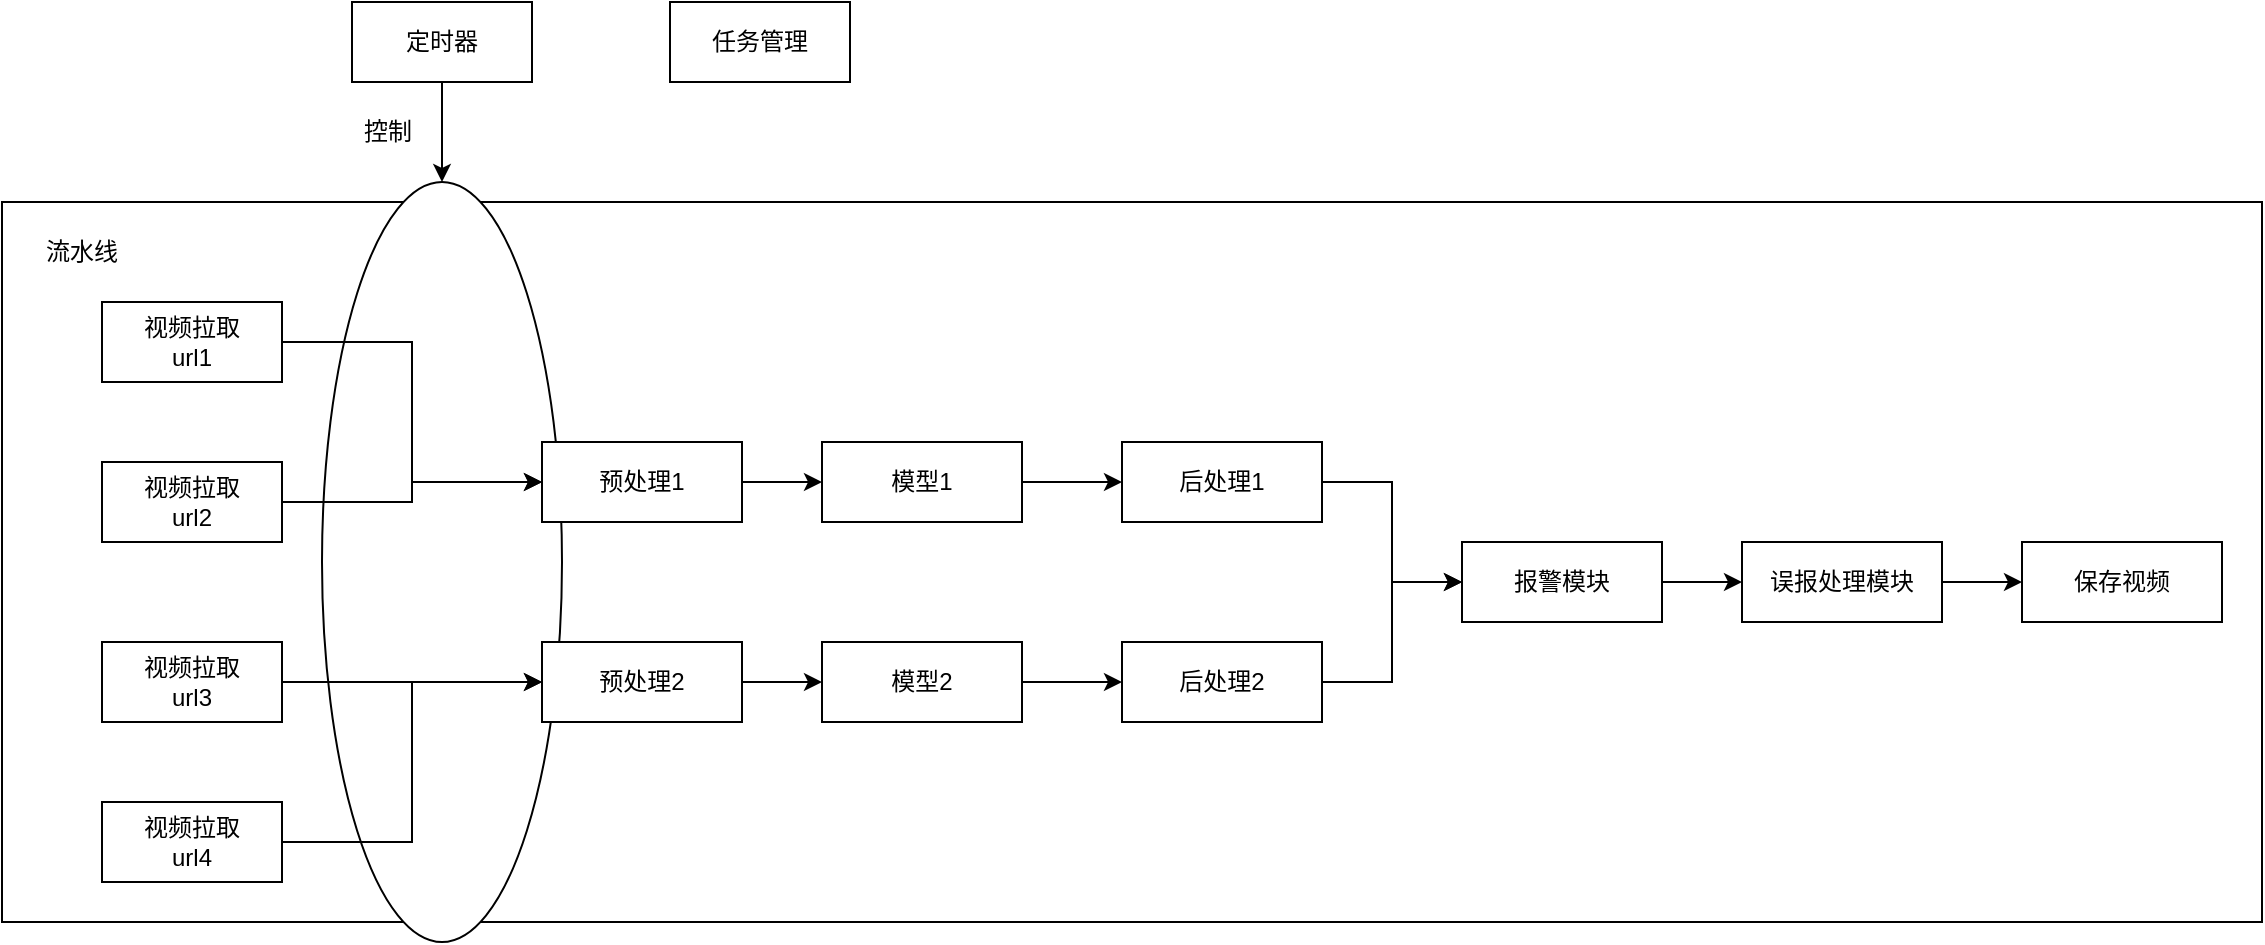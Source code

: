 <mxfile version="24.1.0" type="github">
  <diagram name="Page-1" id="E0N0s1sdhWup7cQctQ9j">
    <mxGraphModel dx="2062" dy="654" grid="1" gridSize="10" guides="1" tooltips="1" connect="1" arrows="1" fold="1" page="1" pageScale="1" pageWidth="827" pageHeight="1169" math="0" shadow="0">
      <root>
        <mxCell id="0" />
        <mxCell id="1" parent="0" />
        <mxCell id="Cxm8FVr-sdhBHxv5xo0l-30" value="" style="rounded=0;whiteSpace=wrap;html=1;" vertex="1" parent="1">
          <mxGeometry x="-10" y="140" width="1130" height="360" as="geometry" />
        </mxCell>
        <mxCell id="Cxm8FVr-sdhBHxv5xo0l-31" value="" style="ellipse;whiteSpace=wrap;html=1;" vertex="1" parent="1">
          <mxGeometry x="150" y="130" width="120" height="380" as="geometry" />
        </mxCell>
        <mxCell id="Cxm8FVr-sdhBHxv5xo0l-11" style="edgeStyle=orthogonalEdgeStyle;rounded=0;orthogonalLoop=1;jettySize=auto;html=1;exitX=1;exitY=0.5;exitDx=0;exitDy=0;entryX=0;entryY=0.5;entryDx=0;entryDy=0;" edge="1" parent="1" source="Cxm8FVr-sdhBHxv5xo0l-1" target="Cxm8FVr-sdhBHxv5xo0l-6">
          <mxGeometry relative="1" as="geometry">
            <Array as="points">
              <mxPoint x="195" y="210" />
              <mxPoint x="195" y="280" />
            </Array>
          </mxGeometry>
        </mxCell>
        <mxCell id="Cxm8FVr-sdhBHxv5xo0l-1" value="视频拉取&lt;div&gt;url1&lt;/div&gt;" style="rounded=0;whiteSpace=wrap;html=1;" vertex="1" parent="1">
          <mxGeometry x="40" y="190" width="90" height="40" as="geometry" />
        </mxCell>
        <mxCell id="Cxm8FVr-sdhBHxv5xo0l-12" style="edgeStyle=orthogonalEdgeStyle;rounded=0;orthogonalLoop=1;jettySize=auto;html=1;exitX=1;exitY=0.5;exitDx=0;exitDy=0;entryX=0;entryY=0.5;entryDx=0;entryDy=0;" edge="1" parent="1" source="Cxm8FVr-sdhBHxv5xo0l-3" target="Cxm8FVr-sdhBHxv5xo0l-6">
          <mxGeometry relative="1" as="geometry" />
        </mxCell>
        <mxCell id="Cxm8FVr-sdhBHxv5xo0l-3" value="视频拉取&lt;div&gt;url2&lt;/div&gt;" style="rounded=0;whiteSpace=wrap;html=1;" vertex="1" parent="1">
          <mxGeometry x="40" y="270" width="90" height="40" as="geometry" />
        </mxCell>
        <mxCell id="Cxm8FVr-sdhBHxv5xo0l-13" style="edgeStyle=orthogonalEdgeStyle;rounded=0;orthogonalLoop=1;jettySize=auto;html=1;exitX=1;exitY=0.5;exitDx=0;exitDy=0;entryX=0;entryY=0.5;entryDx=0;entryDy=0;" edge="1" parent="1" source="Cxm8FVr-sdhBHxv5xo0l-4" target="Cxm8FVr-sdhBHxv5xo0l-8">
          <mxGeometry relative="1" as="geometry">
            <mxPoint x="250" y="380" as="targetPoint" />
          </mxGeometry>
        </mxCell>
        <mxCell id="Cxm8FVr-sdhBHxv5xo0l-4" value="视频拉取&lt;div&gt;url3&lt;/div&gt;" style="rounded=0;whiteSpace=wrap;html=1;" vertex="1" parent="1">
          <mxGeometry x="40" y="360" width="90" height="40" as="geometry" />
        </mxCell>
        <mxCell id="Cxm8FVr-sdhBHxv5xo0l-14" style="edgeStyle=orthogonalEdgeStyle;rounded=0;orthogonalLoop=1;jettySize=auto;html=1;exitX=1;exitY=0.5;exitDx=0;exitDy=0;entryX=0;entryY=0.5;entryDx=0;entryDy=0;" edge="1" parent="1" source="Cxm8FVr-sdhBHxv5xo0l-5" target="Cxm8FVr-sdhBHxv5xo0l-8">
          <mxGeometry relative="1" as="geometry" />
        </mxCell>
        <mxCell id="Cxm8FVr-sdhBHxv5xo0l-5" value="视频拉取&lt;div&gt;url4&lt;/div&gt;" style="rounded=0;whiteSpace=wrap;html=1;" vertex="1" parent="1">
          <mxGeometry x="40" y="440" width="90" height="40" as="geometry" />
        </mxCell>
        <mxCell id="Cxm8FVr-sdhBHxv5xo0l-15" style="edgeStyle=orthogonalEdgeStyle;rounded=0;orthogonalLoop=1;jettySize=auto;html=1;exitX=1;exitY=0.5;exitDx=0;exitDy=0;entryX=0;entryY=0.5;entryDx=0;entryDy=0;" edge="1" parent="1" source="Cxm8FVr-sdhBHxv5xo0l-6" target="Cxm8FVr-sdhBHxv5xo0l-9">
          <mxGeometry relative="1" as="geometry" />
        </mxCell>
        <mxCell id="Cxm8FVr-sdhBHxv5xo0l-6" value="预处理1" style="rounded=0;whiteSpace=wrap;html=1;" vertex="1" parent="1">
          <mxGeometry x="260" y="260" width="100" height="40" as="geometry" />
        </mxCell>
        <mxCell id="Cxm8FVr-sdhBHxv5xo0l-16" style="edgeStyle=orthogonalEdgeStyle;rounded=0;orthogonalLoop=1;jettySize=auto;html=1;exitX=1;exitY=0.5;exitDx=0;exitDy=0;" edge="1" parent="1" source="Cxm8FVr-sdhBHxv5xo0l-8" target="Cxm8FVr-sdhBHxv5xo0l-10">
          <mxGeometry relative="1" as="geometry" />
        </mxCell>
        <mxCell id="Cxm8FVr-sdhBHxv5xo0l-8" value="预处理2" style="rounded=0;whiteSpace=wrap;html=1;" vertex="1" parent="1">
          <mxGeometry x="260" y="360" width="100" height="40" as="geometry" />
        </mxCell>
        <mxCell id="Cxm8FVr-sdhBHxv5xo0l-19" style="edgeStyle=orthogonalEdgeStyle;rounded=0;orthogonalLoop=1;jettySize=auto;html=1;exitX=1;exitY=0.5;exitDx=0;exitDy=0;entryX=0;entryY=0.5;entryDx=0;entryDy=0;" edge="1" parent="1" source="Cxm8FVr-sdhBHxv5xo0l-9" target="Cxm8FVr-sdhBHxv5xo0l-17">
          <mxGeometry relative="1" as="geometry" />
        </mxCell>
        <mxCell id="Cxm8FVr-sdhBHxv5xo0l-9" value="模型1" style="rounded=0;whiteSpace=wrap;html=1;" vertex="1" parent="1">
          <mxGeometry x="400" y="260" width="100" height="40" as="geometry" />
        </mxCell>
        <mxCell id="Cxm8FVr-sdhBHxv5xo0l-20" style="edgeStyle=orthogonalEdgeStyle;rounded=0;orthogonalLoop=1;jettySize=auto;html=1;exitX=1;exitY=0.5;exitDx=0;exitDy=0;" edge="1" parent="1" source="Cxm8FVr-sdhBHxv5xo0l-10" target="Cxm8FVr-sdhBHxv5xo0l-18">
          <mxGeometry relative="1" as="geometry" />
        </mxCell>
        <mxCell id="Cxm8FVr-sdhBHxv5xo0l-10" value="模型2" style="rounded=0;whiteSpace=wrap;html=1;" vertex="1" parent="1">
          <mxGeometry x="400" y="360" width="100" height="40" as="geometry" />
        </mxCell>
        <mxCell id="Cxm8FVr-sdhBHxv5xo0l-23" style="edgeStyle=orthogonalEdgeStyle;rounded=0;orthogonalLoop=1;jettySize=auto;html=1;exitX=1;exitY=0.5;exitDx=0;exitDy=0;entryX=0;entryY=0.5;entryDx=0;entryDy=0;" edge="1" parent="1" source="Cxm8FVr-sdhBHxv5xo0l-17" target="Cxm8FVr-sdhBHxv5xo0l-21">
          <mxGeometry relative="1" as="geometry" />
        </mxCell>
        <mxCell id="Cxm8FVr-sdhBHxv5xo0l-17" value="后处理1" style="rounded=0;whiteSpace=wrap;html=1;" vertex="1" parent="1">
          <mxGeometry x="550" y="260" width="100" height="40" as="geometry" />
        </mxCell>
        <mxCell id="Cxm8FVr-sdhBHxv5xo0l-26" style="edgeStyle=orthogonalEdgeStyle;rounded=0;orthogonalLoop=1;jettySize=auto;html=1;exitX=1;exitY=0.5;exitDx=0;exitDy=0;entryX=0;entryY=0.5;entryDx=0;entryDy=0;" edge="1" parent="1" source="Cxm8FVr-sdhBHxv5xo0l-18" target="Cxm8FVr-sdhBHxv5xo0l-21">
          <mxGeometry relative="1" as="geometry" />
        </mxCell>
        <mxCell id="Cxm8FVr-sdhBHxv5xo0l-18" value="后处理2" style="rounded=0;whiteSpace=wrap;html=1;" vertex="1" parent="1">
          <mxGeometry x="550" y="360" width="100" height="40" as="geometry" />
        </mxCell>
        <mxCell id="Cxm8FVr-sdhBHxv5xo0l-34" style="edgeStyle=orthogonalEdgeStyle;rounded=0;orthogonalLoop=1;jettySize=auto;html=1;exitX=1;exitY=0.5;exitDx=0;exitDy=0;entryX=0;entryY=0.5;entryDx=0;entryDy=0;" edge="1" parent="1" source="Cxm8FVr-sdhBHxv5xo0l-21" target="Cxm8FVr-sdhBHxv5xo0l-33">
          <mxGeometry relative="1" as="geometry" />
        </mxCell>
        <mxCell id="Cxm8FVr-sdhBHxv5xo0l-21" value="报警模块" style="rounded=0;whiteSpace=wrap;html=1;" vertex="1" parent="1">
          <mxGeometry x="720" y="310" width="100" height="40" as="geometry" />
        </mxCell>
        <mxCell id="Cxm8FVr-sdhBHxv5xo0l-22" value="保存视频" style="rounded=0;whiteSpace=wrap;html=1;" vertex="1" parent="1">
          <mxGeometry x="1000" y="310" width="100" height="40" as="geometry" />
        </mxCell>
        <mxCell id="Cxm8FVr-sdhBHxv5xo0l-29" value="流水线" style="text;html=1;align=center;verticalAlign=middle;whiteSpace=wrap;rounded=0;" vertex="1" parent="1">
          <mxGeometry y="150" width="60" height="30" as="geometry" />
        </mxCell>
        <mxCell id="Cxm8FVr-sdhBHxv5xo0l-35" style="edgeStyle=orthogonalEdgeStyle;rounded=0;orthogonalLoop=1;jettySize=auto;html=1;exitX=1;exitY=0.5;exitDx=0;exitDy=0;entryX=0;entryY=0.5;entryDx=0;entryDy=0;" edge="1" parent="1" source="Cxm8FVr-sdhBHxv5xo0l-33" target="Cxm8FVr-sdhBHxv5xo0l-22">
          <mxGeometry relative="1" as="geometry" />
        </mxCell>
        <mxCell id="Cxm8FVr-sdhBHxv5xo0l-33" value="误报处理模块" style="rounded=0;whiteSpace=wrap;html=1;" vertex="1" parent="1">
          <mxGeometry x="860" y="310" width="100" height="40" as="geometry" />
        </mxCell>
        <mxCell id="Cxm8FVr-sdhBHxv5xo0l-36" value="任务管理" style="rounded=0;whiteSpace=wrap;html=1;" vertex="1" parent="1">
          <mxGeometry x="324" y="40" width="90" height="40" as="geometry" />
        </mxCell>
        <mxCell id="Cxm8FVr-sdhBHxv5xo0l-39" style="edgeStyle=orthogonalEdgeStyle;rounded=0;orthogonalLoop=1;jettySize=auto;html=1;exitX=0.5;exitY=1;exitDx=0;exitDy=0;entryX=0.5;entryY=0;entryDx=0;entryDy=0;" edge="1" parent="1" source="Cxm8FVr-sdhBHxv5xo0l-37" target="Cxm8FVr-sdhBHxv5xo0l-31">
          <mxGeometry relative="1" as="geometry" />
        </mxCell>
        <mxCell id="Cxm8FVr-sdhBHxv5xo0l-37" value="定时器" style="rounded=0;whiteSpace=wrap;html=1;" vertex="1" parent="1">
          <mxGeometry x="165" y="40" width="90" height="40" as="geometry" />
        </mxCell>
        <mxCell id="Cxm8FVr-sdhBHxv5xo0l-40" value="控制" style="text;html=1;align=center;verticalAlign=middle;whiteSpace=wrap;rounded=0;" vertex="1" parent="1">
          <mxGeometry x="153" y="90" width="60" height="30" as="geometry" />
        </mxCell>
      </root>
    </mxGraphModel>
  </diagram>
</mxfile>
